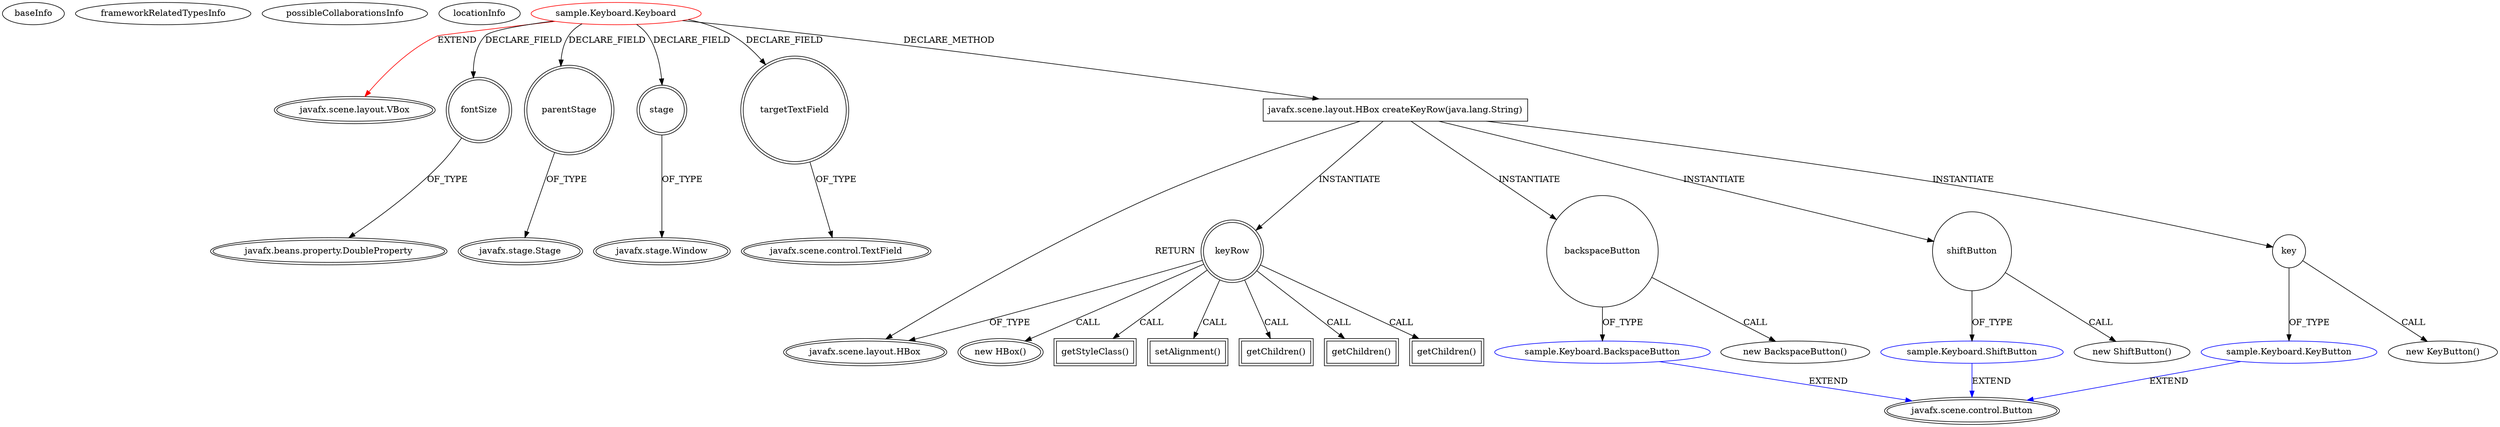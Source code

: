 digraph {
baseInfo[graphId=1468,category="extension_graph",isAnonymous=false,possibleRelation=true]
frameworkRelatedTypesInfo[0="javafx.scene.layout.VBox"]
possibleCollaborationsInfo[0="1468~CLIENT_METHOD_DECLARATION-INSTANTIATION-~javafx.scene.layout.VBox ~javafx.scene.control.Button ~false~false"]
locationInfo[projectName="TobyRet-resizableKeyboard",filePath="/TobyRet-resizableKeyboard/resizableKeyboard-master/src/sample/Keyboard/Keyboard.java",contextSignature="Keyboard",graphId="1468"]
0[label="sample.Keyboard.Keyboard",vertexType="ROOT_CLIENT_CLASS_DECLARATION",isFrameworkType=false,color=red]
1[label="javafx.scene.layout.VBox",vertexType="FRAMEWORK_CLASS_TYPE",isFrameworkType=true,peripheries=2]
2[label="fontSize",vertexType="FIELD_DECLARATION",isFrameworkType=true,peripheries=2,shape=circle]
3[label="javafx.beans.property.DoubleProperty",vertexType="FRAMEWORK_CLASS_TYPE",isFrameworkType=true,peripheries=2]
4[label="parentStage",vertexType="FIELD_DECLARATION",isFrameworkType=true,peripheries=2,shape=circle]
5[label="javafx.stage.Stage",vertexType="FRAMEWORK_CLASS_TYPE",isFrameworkType=true,peripheries=2]
6[label="stage",vertexType="FIELD_DECLARATION",isFrameworkType=true,peripheries=2,shape=circle]
7[label="javafx.stage.Window",vertexType="FRAMEWORK_CLASS_TYPE",isFrameworkType=true,peripheries=2]
8[label="targetTextField",vertexType="FIELD_DECLARATION",isFrameworkType=true,peripheries=2,shape=circle]
9[label="javafx.scene.control.TextField",vertexType="FRAMEWORK_CLASS_TYPE",isFrameworkType=true,peripheries=2]
35[label="javafx.scene.layout.HBox createKeyRow(java.lang.String)",vertexType="CLIENT_METHOD_DECLARATION",isFrameworkType=false,shape=box]
36[label="javafx.scene.layout.HBox",vertexType="FRAMEWORK_CLASS_TYPE",isFrameworkType=true,peripheries=2]
38[label="keyRow",vertexType="VARIABLE_EXPRESION",isFrameworkType=true,peripheries=2,shape=circle]
37[label="new HBox()",vertexType="CONSTRUCTOR_CALL",isFrameworkType=true,peripheries=2]
41[label="getStyleClass()",vertexType="INSIDE_CALL",isFrameworkType=true,peripheries=2,shape=box]
43[label="setAlignment()",vertexType="INSIDE_CALL",isFrameworkType=true,peripheries=2,shape=box]
45[label="backspaceButton",vertexType="VARIABLE_EXPRESION",isFrameworkType=false,shape=circle]
46[label="sample.Keyboard.BackspaceButton",vertexType="REFERENCE_CLIENT_CLASS_DECLARATION",isFrameworkType=false,color=blue]
47[label="javafx.scene.control.Button",vertexType="FRAMEWORK_CLASS_TYPE",isFrameworkType=true,peripheries=2]
44[label="new BackspaceButton()",vertexType="CONSTRUCTOR_CALL",isFrameworkType=false]
49[label="getChildren()",vertexType="INSIDE_CALL",isFrameworkType=true,peripheries=2,shape=box]
51[label="shiftButton",vertexType="VARIABLE_EXPRESION",isFrameworkType=false,shape=circle]
52[label="sample.Keyboard.ShiftButton",vertexType="REFERENCE_CLIENT_CLASS_DECLARATION",isFrameworkType=false,color=blue]
50[label="new ShiftButton()",vertexType="CONSTRUCTOR_CALL",isFrameworkType=false]
55[label="getChildren()",vertexType="INSIDE_CALL",isFrameworkType=true,peripheries=2,shape=box]
57[label="key",vertexType="VARIABLE_EXPRESION",isFrameworkType=false,shape=circle]
58[label="sample.Keyboard.KeyButton",vertexType="REFERENCE_CLIENT_CLASS_DECLARATION",isFrameworkType=false,color=blue]
56[label="new KeyButton()",vertexType="CONSTRUCTOR_CALL",isFrameworkType=false]
61[label="getChildren()",vertexType="INSIDE_CALL",isFrameworkType=true,peripheries=2,shape=box]
0->1[label="EXTEND",color=red]
0->2[label="DECLARE_FIELD"]
2->3[label="OF_TYPE"]
0->4[label="DECLARE_FIELD"]
4->5[label="OF_TYPE"]
0->6[label="DECLARE_FIELD"]
6->7[label="OF_TYPE"]
0->8[label="DECLARE_FIELD"]
8->9[label="OF_TYPE"]
0->35[label="DECLARE_METHOD"]
35->36[label="RETURN"]
35->38[label="INSTANTIATE"]
38->36[label="OF_TYPE"]
38->37[label="CALL"]
38->41[label="CALL"]
38->43[label="CALL"]
35->45[label="INSTANTIATE"]
46->47[label="EXTEND",color=blue]
45->46[label="OF_TYPE"]
45->44[label="CALL"]
38->49[label="CALL"]
35->51[label="INSTANTIATE"]
52->47[label="EXTEND",color=blue]
51->52[label="OF_TYPE"]
51->50[label="CALL"]
38->55[label="CALL"]
35->57[label="INSTANTIATE"]
58->47[label="EXTEND",color=blue]
57->58[label="OF_TYPE"]
57->56[label="CALL"]
38->61[label="CALL"]
}
